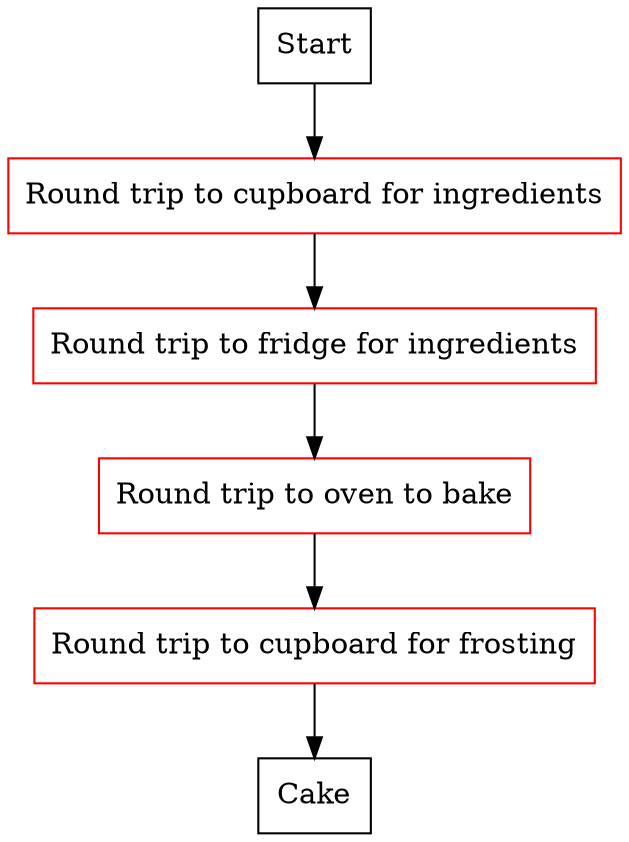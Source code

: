 digraph linear {
    node[shape=box,color=red]

    start [label="Start",color=black]
    cupb [label="Round trip to cupboard for ingredients"]
    fridge [label="Round trip to fridge for ingredients"]
    oven [label="Round trip to oven to bake"]
    frost [label="Round trip to cupboard for frosting"]
    cake [label="Cake",color=black]

    start -> cupb
    cupb -> fridge
    fridge -> oven
    oven -> frost
    frost -> cake
}